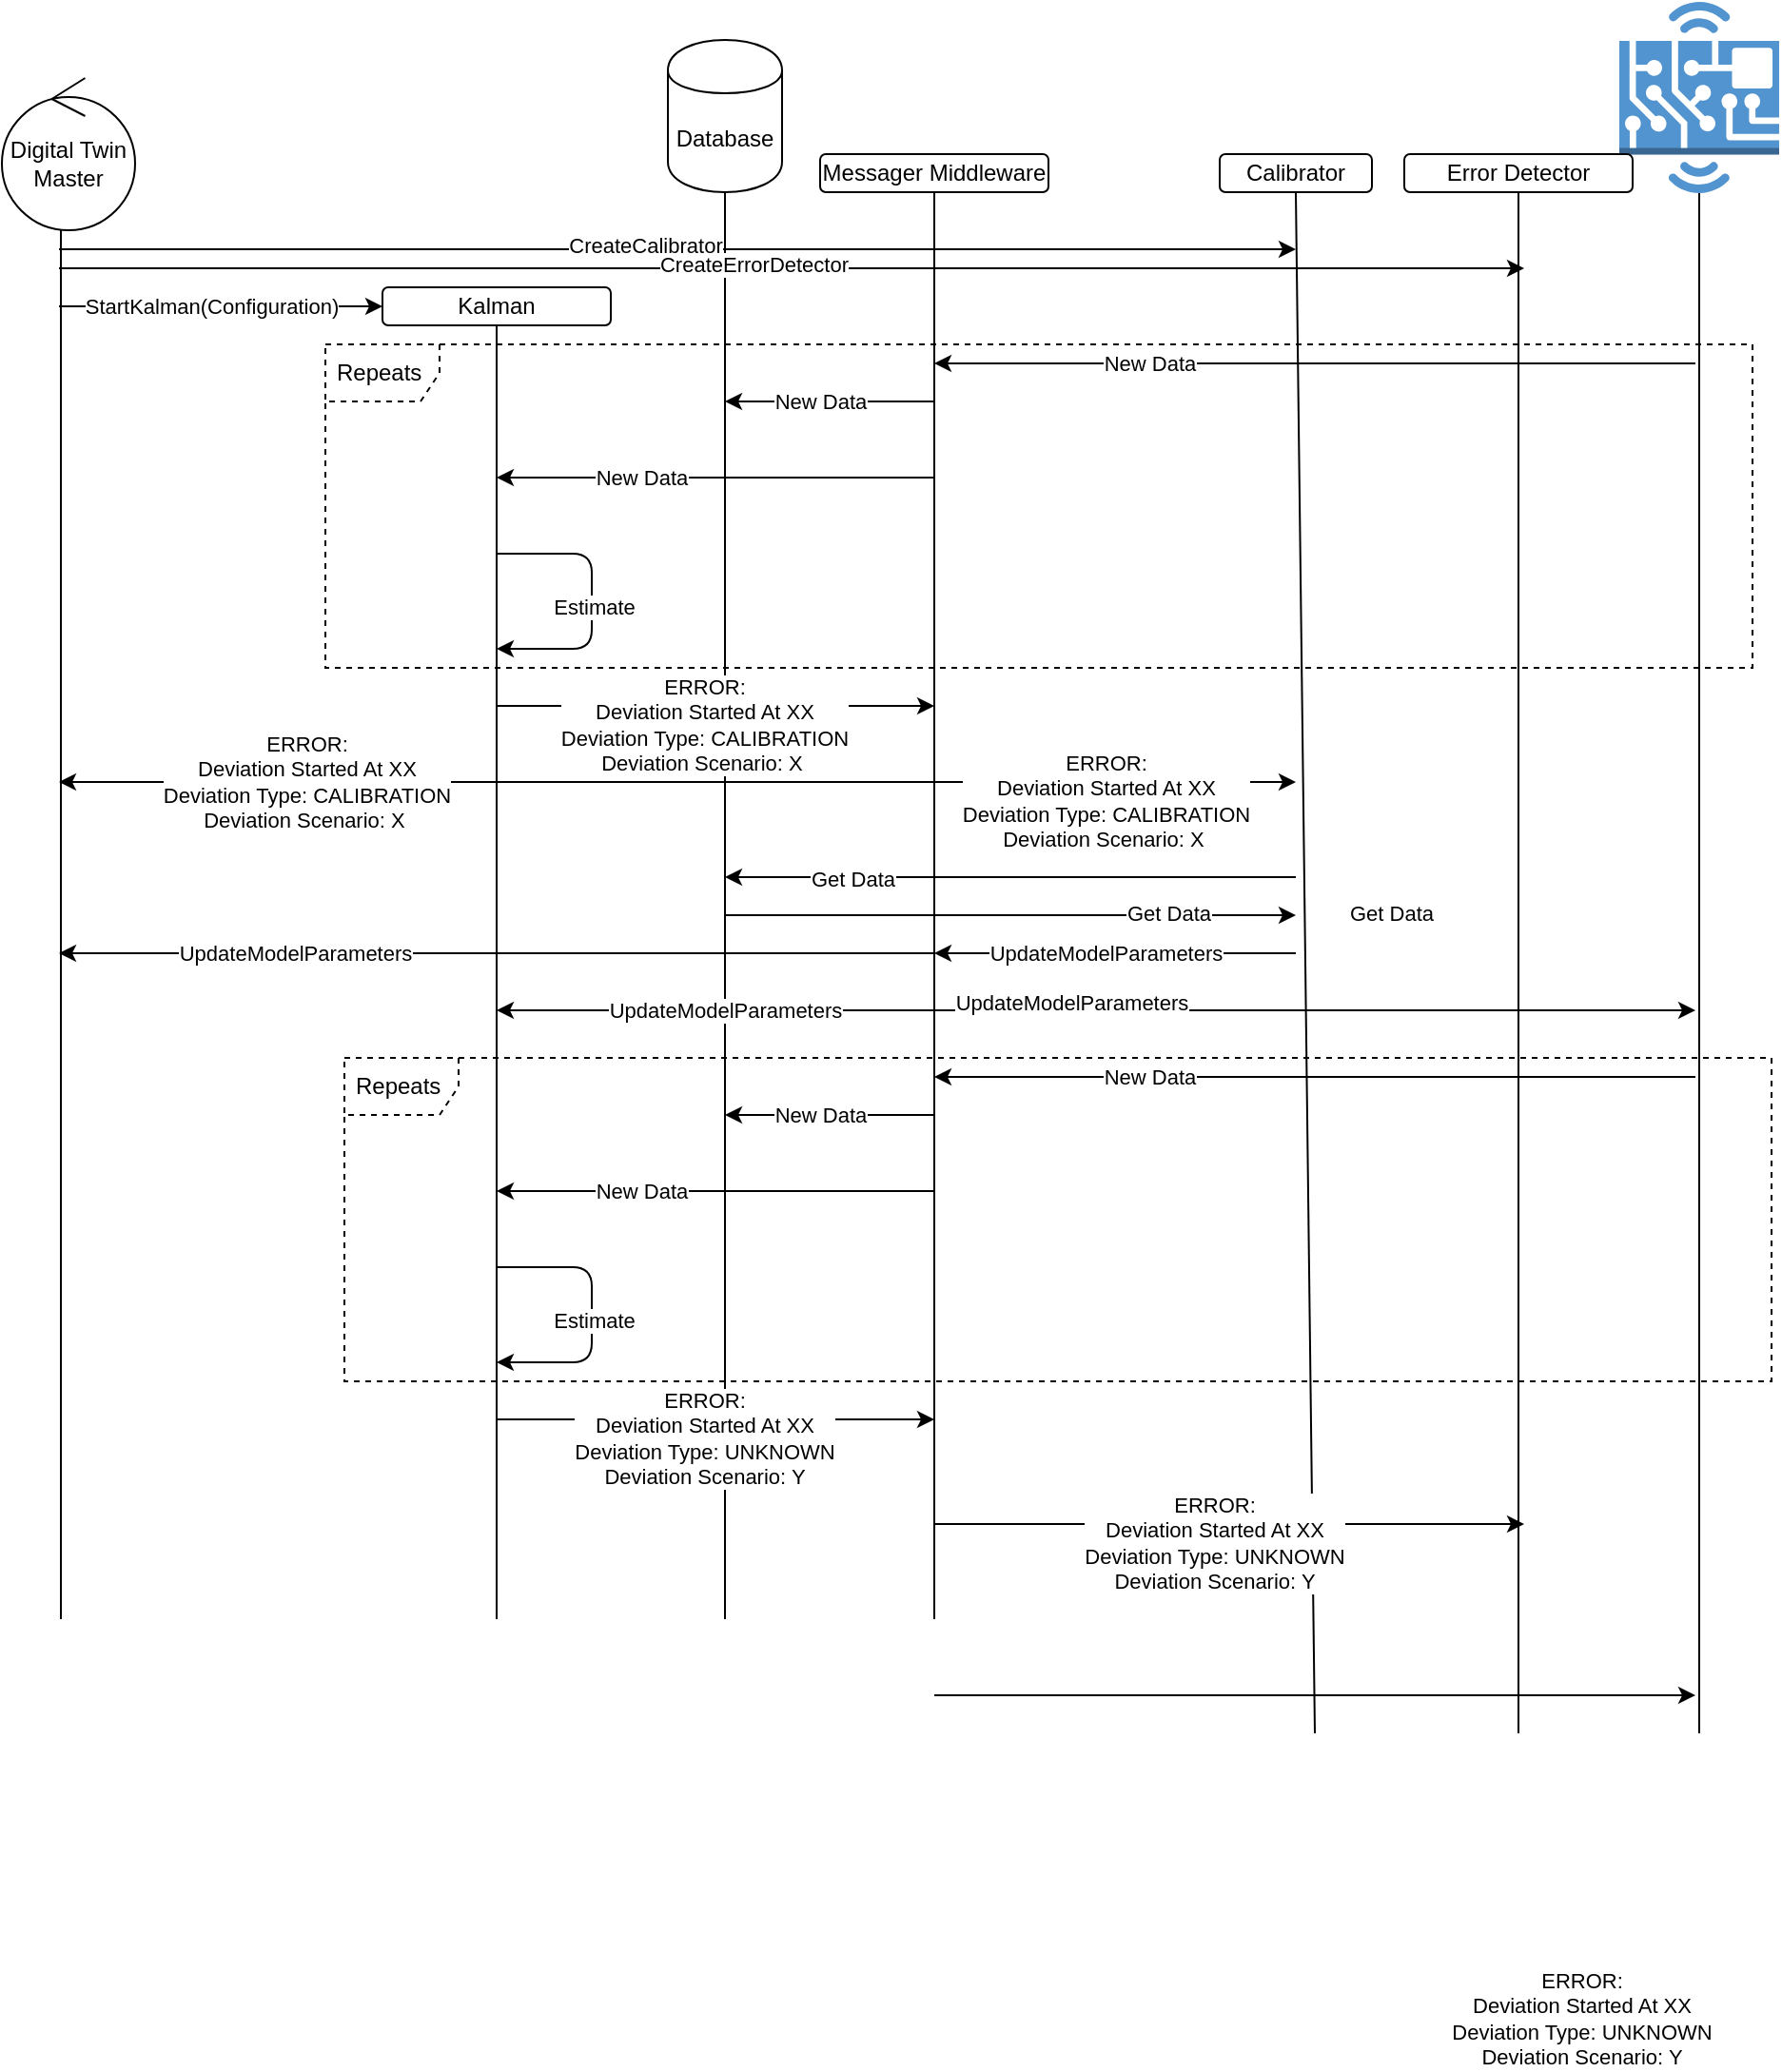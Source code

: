 <mxfile version="13.0.3" type="device" pages="7"><diagram id="uJFIPU3QgniaeICQEpPl" name="Overall"><mxGraphModel dx="1106" dy="781" grid="1" gridSize="10" guides="1" tooltips="1" connect="1" arrows="1" fold="1" page="1" pageScale="1" pageWidth="827" pageHeight="1169" math="0" shadow="0"><root><mxCell id="MdpW13GqLfs5OvOIHmb1-0"/><mxCell id="MdpW13GqLfs5OvOIHmb1-1" parent="MdpW13GqLfs5OvOIHmb1-0"/><mxCell id="p3SJGVay773WfTqzsZQj-1" value="Digital Twin Master" style="ellipse;shape=umlControl;whiteSpace=wrap;html=1;" vertex="1" parent="MdpW13GqLfs5OvOIHmb1-1"><mxGeometry x="260" y="70" width="70" height="80" as="geometry"/></mxCell><mxCell id="p3SJGVay773WfTqzsZQj-2" value="" style="endArrow=classic;html=1;entryX=0;entryY=0.5;entryDx=0;entryDy=0;" edge="1" parent="MdpW13GqLfs5OvOIHmb1-1" target="p3SJGVay773WfTqzsZQj-7"><mxGeometry width="50" height="50" relative="1" as="geometry"><mxPoint x="290" y="190" as="sourcePoint"/><mxPoint x="360" y="200" as="targetPoint"/></mxGeometry></mxCell><mxCell id="p3SJGVay773WfTqzsZQj-22" value="StartKalman(Configuration)" style="edgeLabel;html=1;align=center;verticalAlign=middle;resizable=0;points=[];" vertex="1" connectable="0" parent="p3SJGVay773WfTqzsZQj-2"><mxGeometry x="0.165" y="-3" relative="1" as="geometry"><mxPoint x="-19" y="-3" as="offset"/></mxGeometry></mxCell><mxCell id="p3SJGVay773WfTqzsZQj-3" value="" style="endArrow=none;html=1;entryX=0.5;entryY=1;entryDx=0;entryDy=0;" edge="1" parent="MdpW13GqLfs5OvOIHmb1-1" target="p3SJGVay773WfTqzsZQj-19"><mxGeometry width="50" height="50" relative="1" as="geometry"><mxPoint x="750" y="880" as="sourcePoint"/><mxPoint x="751" y="180" as="targetPoint"/></mxGeometry></mxCell><mxCell id="p3SJGVay773WfTqzsZQj-7" value="Kalman" style="rounded=1;whiteSpace=wrap;html=1;" vertex="1" parent="MdpW13GqLfs5OvOIHmb1-1"><mxGeometry x="460" y="180" width="120" height="20" as="geometry"/></mxCell><mxCell id="p3SJGVay773WfTqzsZQj-9" value="" style="endArrow=none;html=1;entryX=0.5;entryY=1;entryDx=0;entryDy=0;" edge="1" parent="MdpW13GqLfs5OvOIHmb1-1" target="p3SJGVay773WfTqzsZQj-7"><mxGeometry width="50" height="50" relative="1" as="geometry"><mxPoint x="520" y="880" as="sourcePoint"/><mxPoint x="490" y="340" as="targetPoint"/></mxGeometry></mxCell><mxCell id="p3SJGVay773WfTqzsZQj-10" value="Database" style="shape=cylinder;whiteSpace=wrap;html=1;boundedLbl=1;backgroundOutline=1;" vertex="1" parent="MdpW13GqLfs5OvOIHmb1-1"><mxGeometry x="610" y="50" width="60" height="80" as="geometry"/></mxCell><mxCell id="p3SJGVay773WfTqzsZQj-11" value="" style="endArrow=none;html=1;entryX=0.5;entryY=1;entryDx=0;entryDy=0;" edge="1" parent="MdpW13GqLfs5OvOIHmb1-1" target="p3SJGVay773WfTqzsZQj-10"><mxGeometry width="50" height="50" relative="1" as="geometry"><mxPoint x="640" y="880" as="sourcePoint"/><mxPoint x="530" y="210" as="targetPoint"/></mxGeometry></mxCell><mxCell id="p3SJGVay773WfTqzsZQj-12" value="" style="endArrow=classic;html=1;" edge="1" parent="MdpW13GqLfs5OvOIHmb1-1"><mxGeometry width="50" height="50" relative="1" as="geometry"><mxPoint x="750" y="240" as="sourcePoint"/><mxPoint x="640" y="240" as="targetPoint"/></mxGeometry></mxCell><mxCell id="p3SJGVay773WfTqzsZQj-13" value="New Data" style="edgeLabel;html=1;align=center;verticalAlign=middle;resizable=0;points=[];" vertex="1" connectable="0" parent="p3SJGVay773WfTqzsZQj-12"><mxGeometry x="0.564" relative="1" as="geometry"><mxPoint x="26" as="offset"/></mxGeometry></mxCell><mxCell id="p3SJGVay773WfTqzsZQj-14" value="" style="endArrow=classic;html=1;" edge="1" parent="MdpW13GqLfs5OvOIHmb1-1"><mxGeometry width="50" height="50" relative="1" as="geometry"><mxPoint x="750" y="280" as="sourcePoint"/><mxPoint x="520" y="280" as="targetPoint"/></mxGeometry></mxCell><mxCell id="p3SJGVay773WfTqzsZQj-15" value="New Data" style="edgeLabel;html=1;align=center;verticalAlign=middle;resizable=0;points=[];" vertex="1" connectable="0" parent="p3SJGVay773WfTqzsZQj-14"><mxGeometry x="0.564" relative="1" as="geometry"><mxPoint x="26" as="offset"/></mxGeometry></mxCell><mxCell id="p3SJGVay773WfTqzsZQj-17" value="" style="endArrow=classic;html=1;edgeStyle=orthogonalEdgeStyle;" edge="1" parent="MdpW13GqLfs5OvOIHmb1-1"><mxGeometry width="50" height="50" relative="1" as="geometry"><mxPoint x="520" y="320" as="sourcePoint"/><mxPoint x="520" y="370" as="targetPoint"/><Array as="points"><mxPoint x="570" y="320"/><mxPoint x="570" y="370"/></Array></mxGeometry></mxCell><mxCell id="p3SJGVay773WfTqzsZQj-18" value="Estimate" style="edgeLabel;html=1;align=center;verticalAlign=middle;resizable=0;points=[];" vertex="1" connectable="0" parent="p3SJGVay773WfTqzsZQj-17"><mxGeometry x="0.04" y="1" relative="1" as="geometry"><mxPoint as="offset"/></mxGeometry></mxCell><mxCell id="p3SJGVay773WfTqzsZQj-19" value="Messager Middleware" style="rounded=1;whiteSpace=wrap;html=1;" vertex="1" parent="MdpW13GqLfs5OvOIHmb1-1"><mxGeometry x="690" y="110" width="120" height="20" as="geometry"/></mxCell><mxCell id="p3SJGVay773WfTqzsZQj-20" value="" style="endArrow=none;html=1;entryX=0.443;entryY=1;entryDx=0;entryDy=0;entryPerimeter=0;" edge="1" parent="MdpW13GqLfs5OvOIHmb1-1" target="p3SJGVay773WfTqzsZQj-1"><mxGeometry width="50" height="50" relative="1" as="geometry"><mxPoint x="291" y="880" as="sourcePoint"/><mxPoint x="530" y="210" as="targetPoint"/></mxGeometry></mxCell><mxCell id="p3SJGVay773WfTqzsZQj-23" value="Repeats&amp;nbsp;" style="shape=umlFrame;whiteSpace=wrap;html=1;dashed=1;" vertex="1" parent="MdpW13GqLfs5OvOIHmb1-1"><mxGeometry x="430" y="210" width="750" height="170" as="geometry"/></mxCell><mxCell id="p3SJGVay773WfTqzsZQj-30" value="" style="endArrow=classic;html=1;" edge="1" parent="MdpW13GqLfs5OvOIHmb1-1"><mxGeometry width="50" height="50" relative="1" as="geometry"><mxPoint x="520" y="400" as="sourcePoint"/><mxPoint x="750" y="400" as="targetPoint"/></mxGeometry></mxCell><mxCell id="p3SJGVay773WfTqzsZQj-31" value="ERROR:&lt;br&gt;Deviation Started At XX&lt;br&gt;Deviation Type: CALIBRATION&lt;br&gt;Deviation Scenario: X&amp;nbsp;" style="edgeLabel;html=1;align=center;verticalAlign=middle;resizable=0;points=[];" vertex="1" connectable="0" parent="p3SJGVay773WfTqzsZQj-30"><mxGeometry x="-0.052" y="2" relative="1" as="geometry"><mxPoint y="12" as="offset"/></mxGeometry></mxCell><mxCell id="qHhl8xcBm19NZ19cj4nx-0" value="" style="endArrow=none;html=1;entryX=0.5;entryY=1;entryDx=0;entryDy=0;" edge="1" parent="MdpW13GqLfs5OvOIHmb1-1" target="qHhl8xcBm19NZ19cj4nx-2"><mxGeometry width="50" height="50" relative="1" as="geometry"><mxPoint x="950" y="940" as="sourcePoint"/><mxPoint x="941" y="180" as="targetPoint"/></mxGeometry></mxCell><mxCell id="qHhl8xcBm19NZ19cj4nx-2" value="Calibrator" style="rounded=1;whiteSpace=wrap;html=1;" vertex="1" parent="MdpW13GqLfs5OvOIHmb1-1"><mxGeometry x="900" y="110" width="80" height="20" as="geometry"/></mxCell><mxCell id="qHhl8xcBm19NZ19cj4nx-6" value="" style="endArrow=classic;html=1;" edge="1" parent="MdpW13GqLfs5OvOIHmb1-1"><mxGeometry width="50" height="50" relative="1" as="geometry"><mxPoint x="290" y="160" as="sourcePoint"/><mxPoint x="940" y="160" as="targetPoint"/></mxGeometry></mxCell><mxCell id="qHhl8xcBm19NZ19cj4nx-7" value="CreateCalibrator" style="edgeLabel;html=1;align=center;verticalAlign=middle;resizable=0;points=[];" vertex="1" connectable="0" parent="qHhl8xcBm19NZ19cj4nx-6"><mxGeometry x="-0.052" y="2" relative="1" as="geometry"><mxPoint as="offset"/></mxGeometry></mxCell><mxCell id="qHhl8xcBm19NZ19cj4nx-11" value="" style="endArrow=classic;html=1;" edge="1" parent="MdpW13GqLfs5OvOIHmb1-1"><mxGeometry width="50" height="50" relative="1" as="geometry"><mxPoint x="750" y="440" as="sourcePoint"/><mxPoint x="940" y="440" as="targetPoint"/></mxGeometry></mxCell><mxCell id="qHhl8xcBm19NZ19cj4nx-12" value="ERROR:&lt;br&gt;Deviation Started At XX&lt;br&gt;Deviation Type: CALIBRATION&lt;br&gt;Deviation Scenario: X&amp;nbsp;" style="edgeLabel;html=1;align=center;verticalAlign=middle;resizable=0;points=[];" vertex="1" connectable="0" parent="qHhl8xcBm19NZ19cj4nx-11"><mxGeometry x="-0.052" y="2" relative="1" as="geometry"><mxPoint y="12" as="offset"/></mxGeometry></mxCell><mxCell id="qHhl8xcBm19NZ19cj4nx-14" value="" style="endArrow=classic;html=1;" edge="1" parent="MdpW13GqLfs5OvOIHmb1-1"><mxGeometry width="50" height="50" relative="1" as="geometry"><mxPoint x="940" y="530" as="sourcePoint"/><mxPoint x="750" y="530" as="targetPoint"/></mxGeometry></mxCell><mxCell id="qHhl8xcBm19NZ19cj4nx-19" value="" style="endArrow=classic;html=1;" edge="1" parent="MdpW13GqLfs5OvOIHmb1-1"><mxGeometry width="50" height="50" relative="1" as="geometry"><mxPoint x="750" y="440" as="sourcePoint"/><mxPoint x="290" y="440" as="targetPoint"/></mxGeometry></mxCell><mxCell id="qHhl8xcBm19NZ19cj4nx-20" value="ERROR:&lt;br&gt;Deviation Started At XX&lt;br&gt;Deviation Type: CALIBRATION&lt;br&gt;Deviation Scenario: X&amp;nbsp;" style="edgeLabel;html=1;align=center;verticalAlign=middle;resizable=0;points=[];" vertex="1" connectable="0" parent="qHhl8xcBm19NZ19cj4nx-19"><mxGeometry x="-0.052" y="2" relative="1" as="geometry"><mxPoint x="-112" y="-2" as="offset"/></mxGeometry></mxCell><mxCell id="qHhl8xcBm19NZ19cj4nx-21" value="" style="endArrow=classic;html=1;" edge="1" parent="MdpW13GqLfs5OvOIHmb1-1"><mxGeometry width="50" height="50" relative="1" as="geometry"><mxPoint x="750" y="530" as="sourcePoint"/><mxPoint x="290" y="530" as="targetPoint"/></mxGeometry></mxCell><mxCell id="qHhl8xcBm19NZ19cj4nx-22" value="UpdateModelParameters" style="edgeLabel;html=1;align=center;verticalAlign=middle;resizable=0;points=[];" vertex="1" connectable="0" parent="qHhl8xcBm19NZ19cj4nx-21"><mxGeometry x="-0.052" y="2" relative="1" as="geometry"><mxPoint x="-118" y="-2" as="offset"/></mxGeometry></mxCell><mxCell id="qHhl8xcBm19NZ19cj4nx-23" value="" style="endArrow=classic;html=1;" edge="1" parent="MdpW13GqLfs5OvOIHmb1-1"><mxGeometry width="50" height="50" relative="1" as="geometry"><mxPoint x="940" y="490" as="sourcePoint"/><mxPoint x="640" y="490" as="targetPoint"/></mxGeometry></mxCell><mxCell id="qHhl8xcBm19NZ19cj4nx-24" value="UpdateModelParameters" style="edgeLabel;html=1;align=center;verticalAlign=middle;resizable=0;points=[];" vertex="1" connectable="0" parent="qHhl8xcBm19NZ19cj4nx-23"><mxGeometry x="-0.052" y="2" relative="1" as="geometry"><mxPoint x="42" y="38" as="offset"/></mxGeometry></mxCell><mxCell id="qHhl8xcBm19NZ19cj4nx-25" value="Get Data" style="edgeLabel;html=1;align=center;verticalAlign=middle;resizable=0;points=[];" vertex="1" connectable="0" parent="qHhl8xcBm19NZ19cj4nx-23"><mxGeometry x="0.553" y="1" relative="1" as="geometry"><mxPoint as="offset"/></mxGeometry></mxCell><mxCell id="qHhl8xcBm19NZ19cj4nx-26" value="" style="endArrow=classic;html=1;" edge="1" parent="MdpW13GqLfs5OvOIHmb1-1"><mxGeometry width="50" height="50" relative="1" as="geometry"><mxPoint x="640" y="510" as="sourcePoint"/><mxPoint x="940" y="510" as="targetPoint"/></mxGeometry></mxCell><mxCell id="qHhl8xcBm19NZ19cj4nx-28" value="Get Data" style="edgeLabel;html=1;align=center;verticalAlign=middle;resizable=0;points=[];" vertex="1" connectable="0" parent="qHhl8xcBm19NZ19cj4nx-26"><mxGeometry x="0.553" y="1" relative="1" as="geometry"><mxPoint as="offset"/></mxGeometry></mxCell><mxCell id="qHhl8xcBm19NZ19cj4nx-29" value="" style="outlineConnect=0;dashed=0;verticalLabelPosition=bottom;verticalAlign=top;align=center;html=1;shape=mxgraph.aws3.hardware_board;fillColor=#5294CF;gradientColor=none;" vertex="1" parent="MdpW13GqLfs5OvOIHmb1-1"><mxGeometry x="1110" y="30" width="84" height="100.5" as="geometry"/></mxCell><mxCell id="qHhl8xcBm19NZ19cj4nx-30" value="" style="endArrow=none;html=1;entryX=0.5;entryY=1;entryDx=0;entryDy=0;entryPerimeter=0;" edge="1" parent="MdpW13GqLfs5OvOIHmb1-1" target="qHhl8xcBm19NZ19cj4nx-29"><mxGeometry width="50" height="50" relative="1" as="geometry"><mxPoint x="1152" y="940" as="sourcePoint"/><mxPoint x="950" y="140" as="targetPoint"/></mxGeometry></mxCell><mxCell id="qHhl8xcBm19NZ19cj4nx-31" value="" style="endArrow=classic;html=1;" edge="1" parent="MdpW13GqLfs5OvOIHmb1-1"><mxGeometry width="50" height="50" relative="1" as="geometry"><mxPoint x="1150" y="220" as="sourcePoint"/><mxPoint x="750" y="220" as="targetPoint"/></mxGeometry></mxCell><mxCell id="qHhl8xcBm19NZ19cj4nx-32" value="New Data" style="edgeLabel;html=1;align=center;verticalAlign=middle;resizable=0;points=[];" vertex="1" connectable="0" parent="qHhl8xcBm19NZ19cj4nx-31"><mxGeometry x="0.564" relative="1" as="geometry"><mxPoint x="26" as="offset"/></mxGeometry></mxCell><mxCell id="qHhl8xcBm19NZ19cj4nx-33" value="" style="endArrow=classic;html=1;" edge="1" parent="MdpW13GqLfs5OvOIHmb1-1"><mxGeometry width="50" height="50" relative="1" as="geometry"><mxPoint x="750" y="615" as="sourcePoint"/><mxPoint x="640" y="615" as="targetPoint"/></mxGeometry></mxCell><mxCell id="qHhl8xcBm19NZ19cj4nx-34" value="New Data" style="edgeLabel;html=1;align=center;verticalAlign=middle;resizable=0;points=[];" vertex="1" connectable="0" parent="qHhl8xcBm19NZ19cj4nx-33"><mxGeometry x="0.564" relative="1" as="geometry"><mxPoint x="26" as="offset"/></mxGeometry></mxCell><mxCell id="qHhl8xcBm19NZ19cj4nx-35" value="" style="endArrow=classic;html=1;" edge="1" parent="MdpW13GqLfs5OvOIHmb1-1"><mxGeometry width="50" height="50" relative="1" as="geometry"><mxPoint x="750" y="655" as="sourcePoint"/><mxPoint x="520" y="655" as="targetPoint"/></mxGeometry></mxCell><mxCell id="qHhl8xcBm19NZ19cj4nx-36" value="New Data" style="edgeLabel;html=1;align=center;verticalAlign=middle;resizable=0;points=[];" vertex="1" connectable="0" parent="qHhl8xcBm19NZ19cj4nx-35"><mxGeometry x="0.564" relative="1" as="geometry"><mxPoint x="26" as="offset"/></mxGeometry></mxCell><mxCell id="qHhl8xcBm19NZ19cj4nx-37" value="" style="endArrow=classic;html=1;edgeStyle=orthogonalEdgeStyle;" edge="1" parent="MdpW13GqLfs5OvOIHmb1-1"><mxGeometry width="50" height="50" relative="1" as="geometry"><mxPoint x="520" y="695" as="sourcePoint"/><mxPoint x="520" y="745" as="targetPoint"/><Array as="points"><mxPoint x="570" y="695"/><mxPoint x="570" y="745"/></Array></mxGeometry></mxCell><mxCell id="qHhl8xcBm19NZ19cj4nx-38" value="Estimate" style="edgeLabel;html=1;align=center;verticalAlign=middle;resizable=0;points=[];" vertex="1" connectable="0" parent="qHhl8xcBm19NZ19cj4nx-37"><mxGeometry x="0.04" y="1" relative="1" as="geometry"><mxPoint as="offset"/></mxGeometry></mxCell><mxCell id="qHhl8xcBm19NZ19cj4nx-39" value="Repeats&amp;nbsp;" style="shape=umlFrame;whiteSpace=wrap;html=1;dashed=1;" vertex="1" parent="MdpW13GqLfs5OvOIHmb1-1"><mxGeometry x="440" y="585" width="750" height="170" as="geometry"/></mxCell><mxCell id="qHhl8xcBm19NZ19cj4nx-40" value="" style="endArrow=classic;html=1;" edge="1" parent="MdpW13GqLfs5OvOIHmb1-1"><mxGeometry width="50" height="50" relative="1" as="geometry"><mxPoint x="520" y="775" as="sourcePoint"/><mxPoint x="750" y="775" as="targetPoint"/></mxGeometry></mxCell><mxCell id="qHhl8xcBm19NZ19cj4nx-41" value="ERROR:&lt;br&gt;Deviation Started At XX&lt;br&gt;Deviation Type: UNKNOWN&lt;br&gt;Deviation Scenario: Y" style="edgeLabel;html=1;align=center;verticalAlign=middle;resizable=0;points=[];" vertex="1" connectable="0" parent="qHhl8xcBm19NZ19cj4nx-40"><mxGeometry x="-0.052" y="2" relative="1" as="geometry"><mxPoint y="12" as="offset"/></mxGeometry></mxCell><mxCell id="qHhl8xcBm19NZ19cj4nx-42" value="" style="endArrow=classic;html=1;" edge="1" parent="MdpW13GqLfs5OvOIHmb1-1"><mxGeometry width="50" height="50" relative="1" as="geometry"><mxPoint x="1150" y="595" as="sourcePoint"/><mxPoint x="750" y="595" as="targetPoint"/></mxGeometry></mxCell><mxCell id="qHhl8xcBm19NZ19cj4nx-43" value="New Data" style="edgeLabel;html=1;align=center;verticalAlign=middle;resizable=0;points=[];" vertex="1" connectable="0" parent="qHhl8xcBm19NZ19cj4nx-42"><mxGeometry x="0.564" relative="1" as="geometry"><mxPoint x="26" as="offset"/></mxGeometry></mxCell><mxCell id="qHhl8xcBm19NZ19cj4nx-44" value="" style="endArrow=classic;html=1;" edge="1" parent="MdpW13GqLfs5OvOIHmb1-1"><mxGeometry width="50" height="50" relative="1" as="geometry"><mxPoint x="750" y="560" as="sourcePoint"/><mxPoint x="1150" y="560" as="targetPoint"/></mxGeometry></mxCell><mxCell id="qHhl8xcBm19NZ19cj4nx-45" value="UpdateModelParameters" style="edgeLabel;html=1;align=center;verticalAlign=middle;resizable=0;points=[];" vertex="1" connectable="0" parent="qHhl8xcBm19NZ19cj4nx-44"><mxGeometry x="-0.052" y="2" relative="1" as="geometry"><mxPoint x="-118" y="-2" as="offset"/></mxGeometry></mxCell><mxCell id="qHhl8xcBm19NZ19cj4nx-46" value="" style="endArrow=classic;html=1;" edge="1" parent="MdpW13GqLfs5OvOIHmb1-1"><mxGeometry width="50" height="50" relative="1" as="geometry"><mxPoint x="750" y="560" as="sourcePoint"/><mxPoint x="520" y="560" as="targetPoint"/></mxGeometry></mxCell><mxCell id="qHhl8xcBm19NZ19cj4nx-47" value="UpdateModelParameters" style="edgeLabel;html=1;align=center;verticalAlign=middle;resizable=0;points=[];" vertex="1" connectable="0" parent="qHhl8xcBm19NZ19cj4nx-46"><mxGeometry x="-0.052" y="2" relative="1" as="geometry"><mxPoint x="-1" y="-2" as="offset"/></mxGeometry></mxCell><mxCell id="qHhl8xcBm19NZ19cj4nx-48" value="" style="endArrow=none;html=1;entryX=0.5;entryY=1;entryDx=0;entryDy=0;" edge="1" parent="MdpW13GqLfs5OvOIHmb1-1" target="qHhl8xcBm19NZ19cj4nx-49"><mxGeometry width="50" height="50" relative="1" as="geometry"><mxPoint x="1057" y="940" as="sourcePoint"/><mxPoint x="1058" y="180" as="targetPoint"/></mxGeometry></mxCell><mxCell id="qHhl8xcBm19NZ19cj4nx-49" value="Error Detector" style="rounded=1;whiteSpace=wrap;html=1;" vertex="1" parent="MdpW13GqLfs5OvOIHmb1-1"><mxGeometry x="997" y="110" width="120" height="20" as="geometry"/></mxCell><mxCell id="qHhl8xcBm19NZ19cj4nx-50" value="Get Data" style="edgeLabel;html=1;align=center;verticalAlign=middle;resizable=0;points=[];" vertex="1" connectable="0" parent="MdpW13GqLfs5OvOIHmb1-1"><mxGeometry x="990" y="509" as="geometry"><mxPoint as="offset"/></mxGeometry></mxCell><mxCell id="qHhl8xcBm19NZ19cj4nx-51" value="" style="endArrow=classic;html=1;" edge="1" parent="MdpW13GqLfs5OvOIHmb1-1"><mxGeometry width="50" height="50" relative="1" as="geometry"><mxPoint x="290" y="170" as="sourcePoint"/><mxPoint x="1060" y="170" as="targetPoint"/></mxGeometry></mxCell><mxCell id="qHhl8xcBm19NZ19cj4nx-52" value="CreateErrorDetector" style="edgeLabel;html=1;align=center;verticalAlign=middle;resizable=0;points=[];" vertex="1" connectable="0" parent="qHhl8xcBm19NZ19cj4nx-51"><mxGeometry x="-0.052" y="2" relative="1" as="geometry"><mxPoint as="offset"/></mxGeometry></mxCell><mxCell id="qHhl8xcBm19NZ19cj4nx-53" value="" style="endArrow=classic;html=1;" edge="1" parent="MdpW13GqLfs5OvOIHmb1-1"><mxGeometry width="50" height="50" relative="1" as="geometry"><mxPoint x="750" y="830" as="sourcePoint"/><mxPoint x="1060" y="830" as="targetPoint"/></mxGeometry></mxCell><mxCell id="qHhl8xcBm19NZ19cj4nx-54" value="ERROR:&lt;br&gt;Deviation Started At XX&lt;br&gt;Deviation Type: UNKNOWN&lt;br&gt;Deviation Scenario: Y" style="edgeLabel;html=1;align=center;verticalAlign=middle;resizable=0;points=[];" vertex="1" connectable="0" parent="qHhl8xcBm19NZ19cj4nx-53"><mxGeometry x="-0.052" y="2" relative="1" as="geometry"><mxPoint y="12" as="offset"/></mxGeometry></mxCell><mxCell id="qHhl8xcBm19NZ19cj4nx-55" value="" style="endArrow=classic;html=1;" edge="1" parent="MdpW13GqLfs5OvOIHmb1-1"><mxGeometry width="50" height="50" relative="1" as="geometry"><mxPoint x="750" y="920" as="sourcePoint"/><mxPoint x="1150" y="920" as="targetPoint"/></mxGeometry></mxCell><mxCell id="qHhl8xcBm19NZ19cj4nx-56" value="ERROR:&lt;br&gt;Deviation Started At XX&lt;br&gt;Deviation Type: UNKNOWN&lt;br&gt;Deviation Scenario: Y" style="edgeLabel;html=1;align=center;verticalAlign=middle;resizable=0;points=[];" vertex="1" connectable="0" parent="qHhl8xcBm19NZ19cj4nx-55"><mxGeometry x="-0.052" y="2" relative="1" as="geometry"><mxPoint x="150" y="172" as="offset"/></mxGeometry></mxCell></root></mxGraphModel></diagram><diagram id="jB7DH_55W3D5G8x5bIS5" name="Model"><mxGraphModel dx="1426" dy="781" grid="1" gridSize="10" guides="1" tooltips="1" connect="1" arrows="1" fold="1" page="1" pageScale="1" pageWidth="827" pageHeight="1169" math="0" shadow="0"><root><mxCell id="Ww_wI3jJ-n3aHpcQQ7pD-0"/><mxCell id="Ww_wI3jJ-n3aHpcQQ7pD-1" parent="Ww_wI3jJ-n3aHpcQQ7pD-0"/><mxCell id="Ww_wI3jJ-n3aHpcQQ7pD-2" value="Interface of a model:&lt;br&gt;Initialize()&lt;br&gt;StartStepping();&lt;br&gt;setState(State)&lt;br&gt;getState() : State&lt;br&gt;GetDerivatives(Format?) : Format?&lt;br&gt;GetOutputs(Format?) : Format?&lt;br&gt;setInputs(Format?)&lt;br&gt;Step(Format?)&lt;br&gt;Stop();" style="rounded=1;whiteSpace=wrap;html=1;" vertex="1" parent="Ww_wI3jJ-n3aHpcQQ7pD-1"><mxGeometry x="150" y="130" width="240" height="190" as="geometry"/></mxCell><mxCell id="z67-ibTJrU5e67Is5ndY-0" value="" style="endArrow=classic;html=1;exitX=1;exitY=0.5;exitDx=0;exitDy=0;" edge="1" parent="Ww_wI3jJ-n3aHpcQQ7pD-1" source="Ww_wI3jJ-n3aHpcQQ7pD-2"><mxGeometry width="50" height="50" relative="1" as="geometry"><mxPoint x="390" y="420" as="sourcePoint"/><mxPoint x="480" y="225" as="targetPoint"/></mxGeometry></mxCell></root></mxGraphModel></diagram><diagram id="TeIEVHTcetBSH8IXEvRM" name="Error Message"><mxGraphModel dx="1426" dy="781" grid="1" gridSize="10" guides="1" tooltips="1" connect="1" arrows="1" fold="1" page="1" pageScale="1" pageWidth="827" pageHeight="1169" math="0" shadow="0"><root><mxCell id="lfgGNa9AuqrH_natPHL7-0"/><mxCell id="lfgGNa9AuqrH_natPHL7-1" parent="lfgGNa9AuqrH_natPHL7-0"/><mxCell id="VahyfWNGbDrLGNsDvq-k-0" value="Error Message:&lt;br&gt;Models&lt;br&gt;Time Start&lt;br&gt;Time Stop&lt;br&gt;Scenario&lt;br&gt;Error Type" style="rounded=1;whiteSpace=wrap;html=1;" vertex="1" parent="lfgGNa9AuqrH_natPHL7-1"><mxGeometry x="190" y="360" width="240" height="190" as="geometry"/></mxCell></root></mxGraphModel></diagram><diagram id="OWsCJmzfWSNXbJrUrZpj" name="Kalman_Filter"><mxGraphModel dx="1426" dy="781" grid="1" gridSize="10" guides="1" tooltips="1" connect="1" arrows="1" fold="1" page="1" pageScale="1" pageWidth="827" pageHeight="1169" math="0" shadow="0"><root><mxCell id="0"/><mxCell id="1" parent="0"/><mxCell id="YiL6MZh3BnHc63UvTxON-1" value="Kalman Filter : [ State Estimator ]&lt;br&gt;A Kalman filter preduct the next state from the current state + measurements.&lt;br&gt;It does so by: filtering the noise from measurement signals, calculate derived data, use models to predict the next state.&lt;br&gt;Heramong it assigns weights to models / measurements to shift the impact." style="rounded=1;whiteSpace=wrap;html=1;" vertex="1" parent="1"><mxGeometry x="280" y="180" width="350" height="220" as="geometry"/></mxCell><mxCell id="YiL6MZh3BnHc63UvTxON-2" value="" style="endArrow=classic;html=1;entryX=0.483;entryY=0.005;entryDx=0;entryDy=0;entryPerimeter=0;" edge="1" parent="1" target="YiL6MZh3BnHc63UvTxON-1"><mxGeometry width="50" height="50" relative="1" as="geometry"><mxPoint x="449" y="80" as="sourcePoint"/><mxPoint x="500" y="100" as="targetPoint"/></mxGeometry></mxCell><mxCell id="YiL6MZh3BnHc63UvTxON-3" value="Constructor parameters:&lt;br&gt;Std deviation&lt;br&gt;Models of the system models&lt;br&gt;Connections between models&lt;br&gt;Monitoring of the system&lt;br&gt;Noise model used for filtering&lt;br&gt;Anything else?" style="edgeLabel;html=1;align=center;verticalAlign=middle;resizable=0;points=[];" vertex="1" connectable="0" parent="YiL6MZh3BnHc63UvTxON-2"><mxGeometry x="0.444" y="1" relative="1" as="geometry"><mxPoint x="4.96" y="-83" as="offset"/></mxGeometry></mxCell><mxCell id="YiL6MZh3BnHc63UvTxON-4" value="" style="endArrow=classic;html=1;entryX=0;entryY=0.5;entryDx=0;entryDy=0;" edge="1" parent="1" target="YiL6MZh3BnHc63UvTxON-1"><mxGeometry width="50" height="50" relative="1" as="geometry"><mxPoint x="150" y="290" as="sourcePoint"/><mxPoint x="440" y="180" as="targetPoint"/></mxGeometry></mxCell><mxCell id="YiL6MZh3BnHc63UvTxON-5" value="STEP INPUT:&lt;br&gt;Temperature 1&lt;br&gt;Temperature 2&lt;br&gt;Room Temperature&lt;br&gt;Heater On/Off&lt;br&gt;Fan On/Off&lt;br&gt;Current State&lt;br&gt;Anything else?" style="edgeLabel;html=1;align=center;verticalAlign=middle;resizable=0;points=[];" vertex="1" connectable="0" parent="YiL6MZh3BnHc63UvTxON-4"><mxGeometry x="-0.6" y="1" relative="1" as="geometry"><mxPoint as="offset"/></mxGeometry></mxCell><mxCell id="YiL6MZh3BnHc63UvTxON-6" value="" style="endArrow=classic;html=1;entryX=0;entryY=0.5;entryDx=0;entryDy=0;exitX=1;exitY=0.5;exitDx=0;exitDy=0;" edge="1" parent="1" source="YiL6MZh3BnHc63UvTxON-1"><mxGeometry width="50" height="50" relative="1" as="geometry"><mxPoint x="720" y="289.5" as="sourcePoint"/><mxPoint x="850" y="289.5" as="targetPoint"/></mxGeometry></mxCell><mxCell id="YiL6MZh3BnHc63UvTxON-7" value="STEP_OUTPUT:&lt;br&gt;Next State&lt;br&gt;Monitor Output" style="edgeLabel;html=1;align=center;verticalAlign=middle;resizable=0;points=[];" vertex="1" connectable="0" parent="YiL6MZh3BnHc63UvTxON-6"><mxGeometry x="-0.6" y="1" relative="1" as="geometry"><mxPoint x="56" y="1.1" as="offset"/></mxGeometry></mxCell></root></mxGraphModel></diagram><diagram id="UW0v_T1gM-uT6i3JyH1R" name="Kalman_State"><mxGraphModel dx="1426" dy="781" grid="1" gridSize="10" guides="1" tooltips="1" connect="1" arrows="1" fold="1" page="1" pageScale="1" pageWidth="827" pageHeight="1169" math="0" shadow="0"><root><mxCell id="9MvehSEeNW593yFs5iBh-0"/><mxCell id="9MvehSEeNW593yFs5iBh-1" parent="9MvehSEeNW593yFs5iBh-0"/><mxCell id="MhIAi1OAOvnwGHBCy7FE-0" value="Kalman State:&lt;br&gt;Models&lt;br&gt;MonitorResult?&lt;br&gt;Kalman State Parameters?&lt;br&gt;Kalman Configuration?" style="rounded=1;whiteSpace=wrap;html=1;" vertex="1" parent="9MvehSEeNW593yFs5iBh-1"><mxGeometry x="200" y="230" width="130" height="90" as="geometry"/></mxCell></root></mxGraphModel></diagram><diagram id="or7Qxop7J8Ml62xe_60I" name="What-If Analysis"><mxGraphModel dx="1188" dy="651" grid="1" gridSize="10" guides="1" tooltips="1" connect="1" arrows="1" fold="1" page="1" pageScale="1" pageWidth="827" pageHeight="1169" math="0" shadow="0"><root><mxCell id="rOTRLpv7i9kfG4iUR440-0"/><mxCell id="rOTRLpv7i9kfG4iUR440-1" parent="rOTRLpv7i9kfG4iUR440-0"/><mxCell id="rOTRLpv7i9kfG4iUR440-2" value="What-If Analysis" style="rounded=1;whiteSpace=wrap;html=1;" vertex="1" parent="rOTRLpv7i9kfG4iUR440-1"><mxGeometry x="360" y="170" width="120" height="60" as="geometry"/></mxCell><mxCell id="rOTRLpv7i9kfG4iUR440-3" value="" style="endArrow=classic;html=1;entryX=0;entryY=0.5;entryDx=0;entryDy=0;" edge="1" parent="rOTRLpv7i9kfG4iUR440-1" target="rOTRLpv7i9kfG4iUR440-2"><mxGeometry width="50" height="50" relative="1" as="geometry"><mxPoint x="40" y="200" as="sourcePoint"/><mxPoint x="130" y="150" as="targetPoint"/></mxGeometry></mxCell><mxCell id="rOTRLpv7i9kfG4iUR440-4" value="Start:&lt;br&gt;Models&lt;br&gt;Scenario (i.e. connections, parameters, &lt;br&gt;step size, outputs to store,&amp;nbsp;&lt;br&gt;kalman filter to employ etc)&lt;br&gt;Time From&lt;br&gt;Time To" style="edgeLabel;html=1;align=center;verticalAlign=middle;resizable=0;points=[];" vertex="1" connectable="0" parent="rOTRLpv7i9kfG4iUR440-3"><mxGeometry relative="1" as="geometry"><mxPoint x="-20" as="offset"/></mxGeometry></mxCell><mxCell id="rOTRLpv7i9kfG4iUR440-5" value="" style="endArrow=classic;html=1;exitX=1;exitY=0.5;exitDx=0;exitDy=0;" edge="1" parent="rOTRLpv7i9kfG4iUR440-1" source="rOTRLpv7i9kfG4iUR440-2"><mxGeometry width="50" height="50" relative="1" as="geometry"><mxPoint x="90" y="210" as="sourcePoint"/><mxPoint x="600" y="200" as="targetPoint"/></mxGeometry></mxCell><mxCell id="rOTRLpv7i9kfG4iUR440-6" value="Stop:&lt;br&gt;Results for analysis" style="edgeLabel;html=1;align=center;verticalAlign=middle;resizable=0;points=[];" vertex="1" connectable="0" parent="rOTRLpv7i9kfG4iUR440-5"><mxGeometry relative="1" as="geometry"><mxPoint as="offset"/></mxGeometry></mxCell></root></mxGraphModel></diagram><diagram id="EotMA1QU2YWqWU_PAQj1" name="Calibration"><mxGraphModel dx="1426" dy="781" grid="1" gridSize="10" guides="1" tooltips="1" connect="1" arrows="1" fold="1" page="1" pageScale="1" pageWidth="827" pageHeight="1169" math="0" shadow="0"><root><mxCell id="zl3Cz6hQbG7K2gKvb7_V-0"/><mxCell id="zl3Cz6hQbG7K2gKvb7_V-1" parent="zl3Cz6hQbG7K2gKvb7_V-0"/><mxCell id="SPdxmF-8v31_UPdRULS2-0" value="Calibration" style="rounded=1;whiteSpace=wrap;html=1;" vertex="1" parent="zl3Cz6hQbG7K2gKvb7_V-1"><mxGeometry x="380" y="170" width="120" height="60" as="geometry"/></mxCell><mxCell id="SPdxmF-8v31_UPdRULS2-1" value="" style="endArrow=classic;html=1;entryX=0;entryY=0.5;entryDx=0;entryDy=0;" edge="1" parent="zl3Cz6hQbG7K2gKvb7_V-1" target="SPdxmF-8v31_UPdRULS2-0"><mxGeometry width="50" height="50" relative="1" as="geometry"><mxPoint x="40" y="200" as="sourcePoint"/><mxPoint x="130" y="150" as="targetPoint"/></mxGeometry></mxCell><mxCell id="SPdxmF-8v31_UPdRULS2-2" value="Start:&lt;br&gt;Models&lt;br&gt;Scenario (Parameters to estimate, &lt;br&gt;4 parameters, 2 parameters etc)&lt;br&gt;Time From&lt;br&gt;Time To" style="edgeLabel;html=1;align=center;verticalAlign=middle;resizable=0;points=[];" vertex="1" connectable="0" parent="SPdxmF-8v31_UPdRULS2-1"><mxGeometry relative="1" as="geometry"><mxPoint x="-20" as="offset"/></mxGeometry></mxCell><mxCell id="SPdxmF-8v31_UPdRULS2-3" value="" style="endArrow=classic;html=1;exitX=1;exitY=0.5;exitDx=0;exitDy=0;" edge="1" parent="zl3Cz6hQbG7K2gKvb7_V-1" source="SPdxmF-8v31_UPdRULS2-0"><mxGeometry width="50" height="50" relative="1" as="geometry"><mxPoint x="90" y="210" as="sourcePoint"/><mxPoint x="680" y="200" as="targetPoint"/></mxGeometry></mxCell><mxCell id="SPdxmF-8v31_UPdRULS2-4" value="Stop:&lt;br&gt;Model Parameters" style="edgeLabel;html=1;align=center;verticalAlign=middle;resizable=0;points=[];" vertex="1" connectable="0" parent="SPdxmF-8v31_UPdRULS2-3"><mxGeometry relative="1" as="geometry"><mxPoint as="offset"/></mxGeometry></mxCell></root></mxGraphModel></diagram></mxfile>